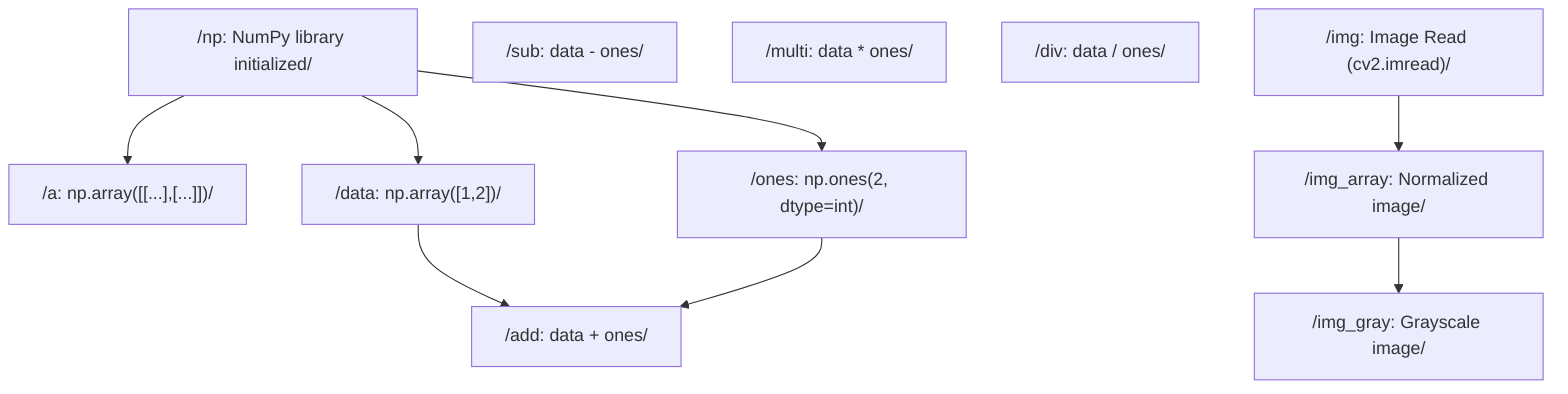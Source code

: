 flowchart TD
    %% This node represents the importation of the NumPy library
    np["/np: NumPy library initialized/"]

    %% Node representing the creation of 'a' as a multi-dimensional array
    a["/a: np.array([[...],[...]])/"]
    np --> a

    %% Node representing the creation of the 'data' sample array
    data["/data: np.array([1,2])/"]
    np --> data

    %% Node representing the creation of 'ones' array
    ones["/ones: np.ones(2, dtype=int)/"]
    np --> ones

    %% Add Node: Addition operation on 'data' and 'ones'
    add["/add: data + ones/"]
    data --> add
    ones --> add

    %% Subtraction Node: Subtraction operation (Although unused or missing in flow)
    sub["/sub: data - ones/"]

    %% Multiplication Node: Multiplication operation (Although unused or missing in flow)
    multi["/multi: data * ones/"]

    %% Division Node: Division operation (Although unused or missing in flow)
    div["/div: data / ones/"]

    %% Node for image reading using OpenCV
    img["/img: Image Read (cv2.imread)/"]

    %% Node for image normalization
    img_array["/img_array: Normalized image/"]
    img --> img_array

    %% Grayscale Image Conversion
    img_gray["/img_gray: Grayscale image/"]
    img_array --> img_gray